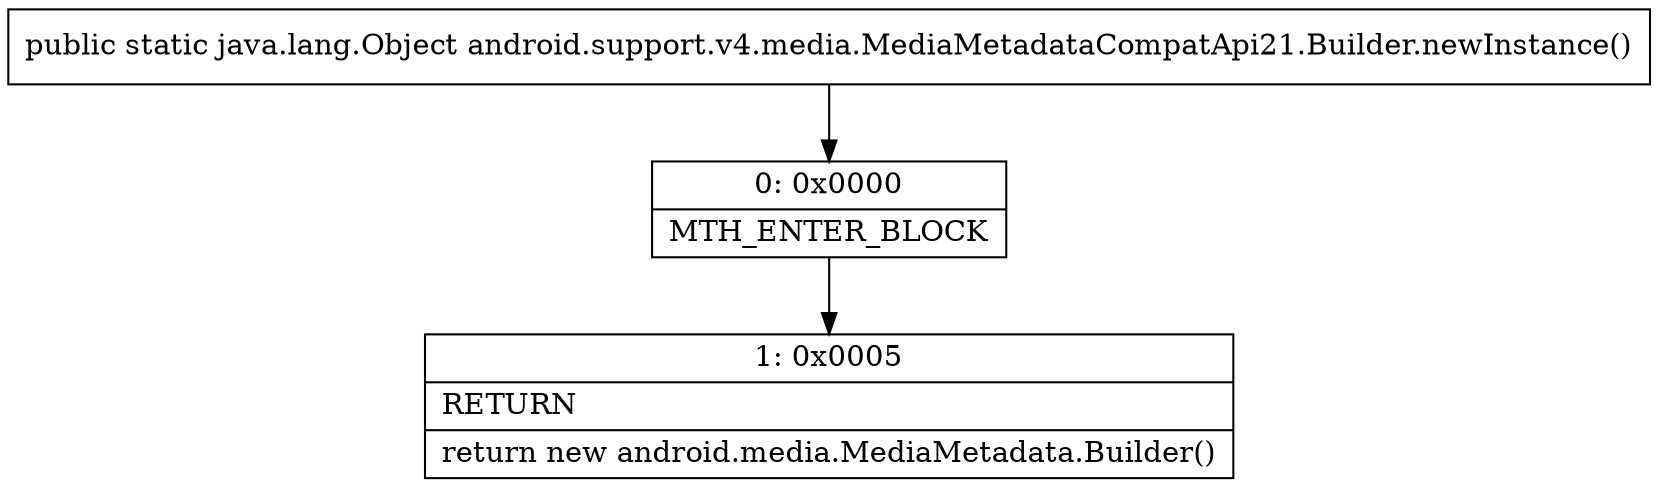 digraph "CFG forandroid.support.v4.media.MediaMetadataCompatApi21.Builder.newInstance()Ljava\/lang\/Object;" {
Node_0 [shape=record,label="{0\:\ 0x0000|MTH_ENTER_BLOCK\l}"];
Node_1 [shape=record,label="{1\:\ 0x0005|RETURN\l|return new android.media.MediaMetadata.Builder()\l}"];
MethodNode[shape=record,label="{public static java.lang.Object android.support.v4.media.MediaMetadataCompatApi21.Builder.newInstance() }"];
MethodNode -> Node_0;
Node_0 -> Node_1;
}

